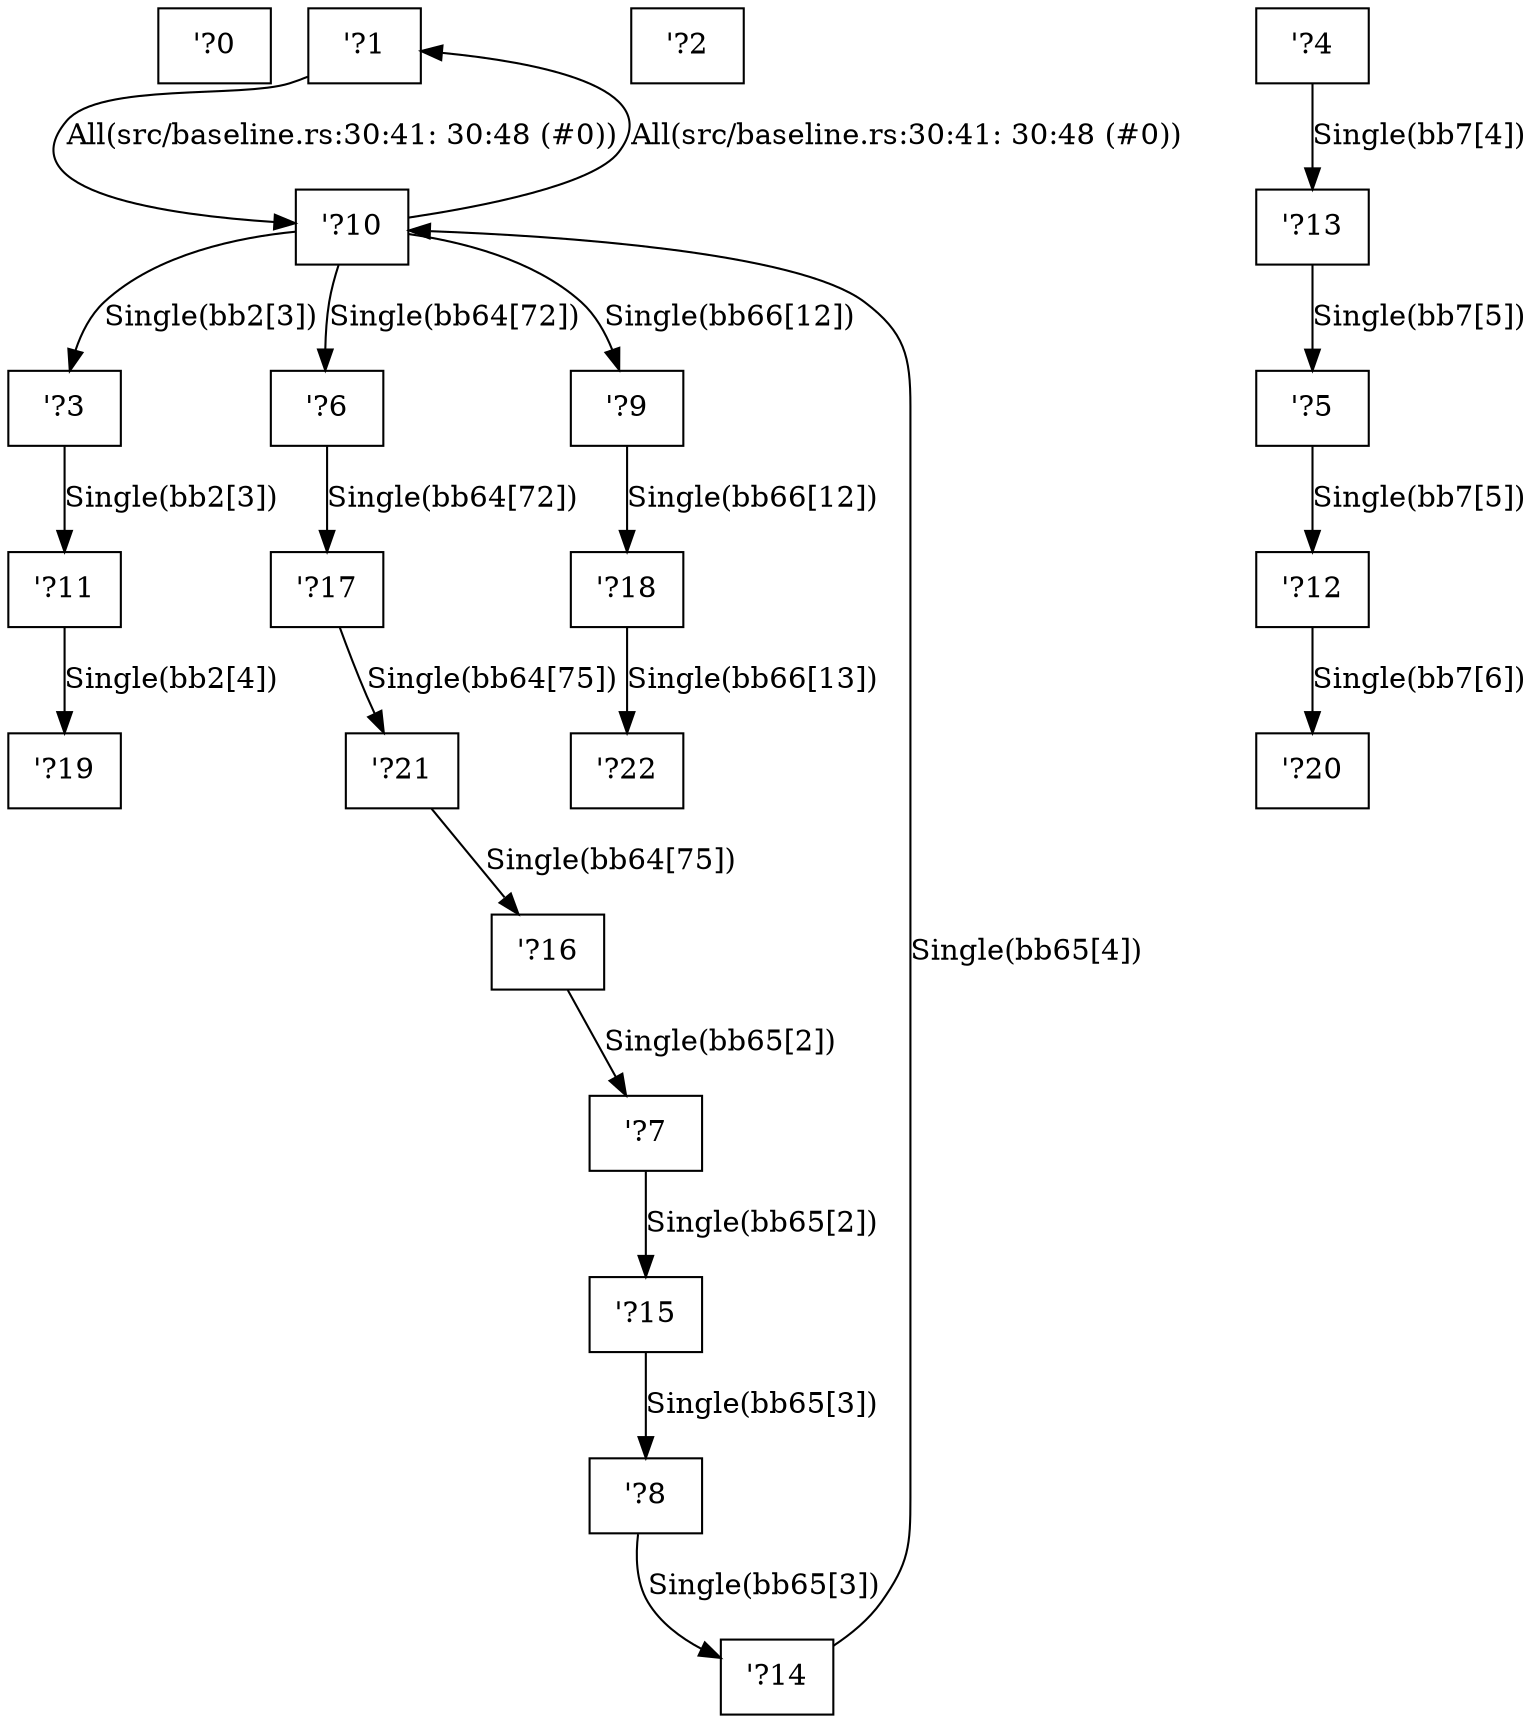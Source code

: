 digraph RegionInferenceContext {
    r0[label="\'?0"][shape="box"];
    r1[label="\'?1"][shape="box"];
    r2[label="\'?2"][shape="box"];
    r3[label="\'?3"][shape="box"];
    r4[label="\'?4"][shape="box"];
    r5[label="\'?5"][shape="box"];
    r6[label="\'?6"][shape="box"];
    r7[label="\'?7"][shape="box"];
    r8[label="\'?8"][shape="box"];
    r9[label="\'?9"][shape="box"];
    r10[label="\'?10"][shape="box"];
    r11[label="\'?11"][shape="box"];
    r12[label="\'?12"][shape="box"];
    r13[label="\'?13"][shape="box"];
    r14[label="\'?14"][shape="box"];
    r15[label="\'?15"][shape="box"];
    r16[label="\'?16"][shape="box"];
    r17[label="\'?17"][shape="box"];
    r18[label="\'?18"][shape="box"];
    r19[label="\'?19"][shape="box"];
    r20[label="\'?20"][shape="box"];
    r21[label="\'?21"][shape="box"];
    r22[label="\'?22"][shape="box"];
    r3 -> r11[label="Single(bb2[3])"];
    r10 -> r3[label="Single(bb2[3])"];
    r11 -> r19[label="Single(bb2[4])"];
    r4 -> r13[label="Single(bb7[4])"];
    r5 -> r12[label="Single(bb7[5])"];
    r13 -> r5[label="Single(bb7[5])"];
    r12 -> r20[label="Single(bb7[6])"];
    r6 -> r17[label="Single(bb64[72])"];
    r10 -> r6[label="Single(bb64[72])"];
    r21 -> r16[label="Single(bb64[75])"];
    r17 -> r21[label="Single(bb64[75])"];
    r7 -> r15[label="Single(bb65[2])"];
    r16 -> r7[label="Single(bb65[2])"];
    r8 -> r14[label="Single(bb65[3])"];
    r15 -> r8[label="Single(bb65[3])"];
    r14 -> r10[label="Single(bb65[4])"];
    r9 -> r18[label="Single(bb66[12])"];
    r10 -> r9[label="Single(bb66[12])"];
    r18 -> r22[label="Single(bb66[13])"];
    r1 -> r10[label="All(src/baseline.rs:30:41: 30:48 (#0))"];
    r10 -> r1[label="All(src/baseline.rs:30:41: 30:48 (#0))"];
}
